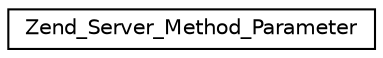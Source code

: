 digraph G
{
  edge [fontname="Helvetica",fontsize="10",labelfontname="Helvetica",labelfontsize="10"];
  node [fontname="Helvetica",fontsize="10",shape=record];
  rankdir="LR";
  Node1 [label="Zend_Server_Method_Parameter",height=0.2,width=0.4,color="black", fillcolor="white", style="filled",URL="$class_zend___server___method___parameter.html"];
}
